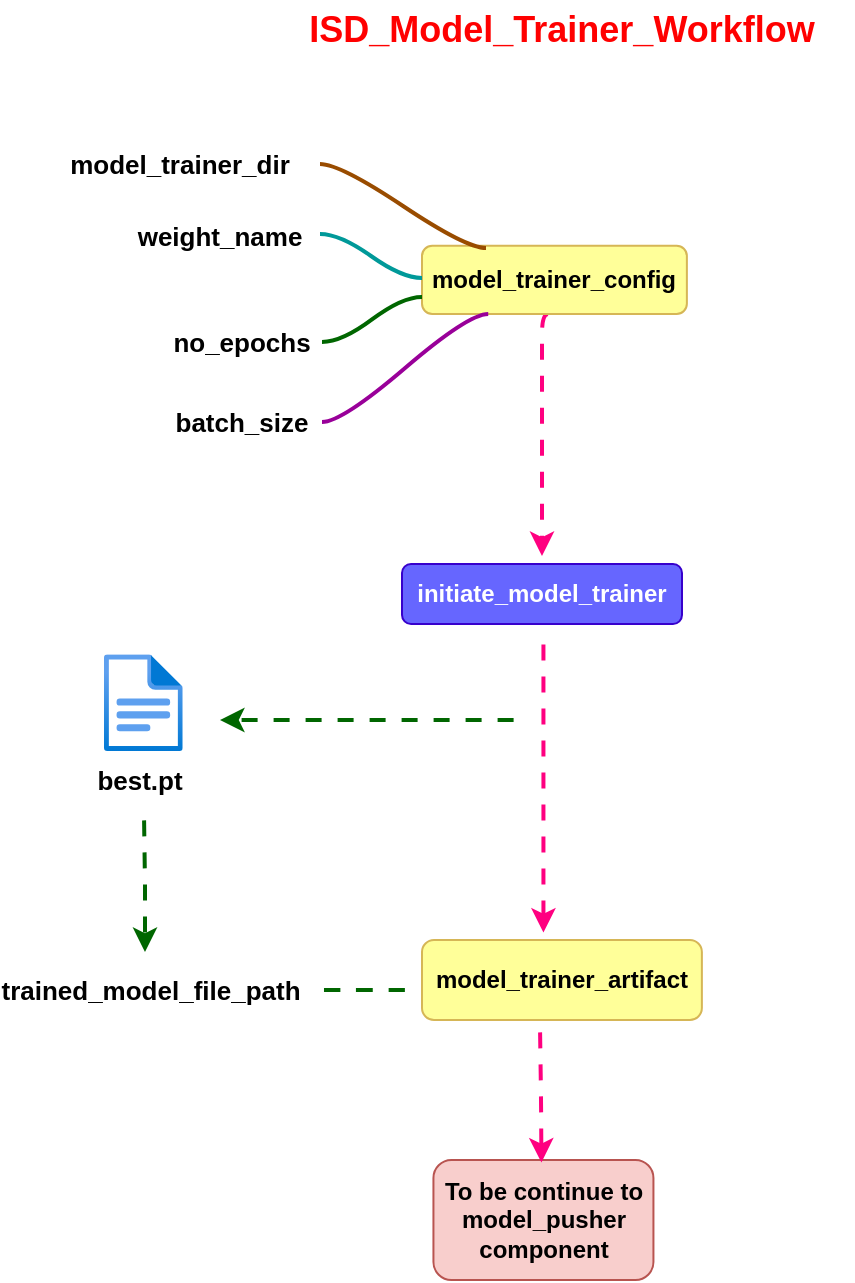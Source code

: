<mxfile version="24.2.3" type="device" pages="2">
  <diagram id="C5RBs43oDa-KdzZeNtuy" name="Page-1">
    <mxGraphModel dx="1434" dy="738" grid="1" gridSize="10" guides="1" tooltips="1" connect="1" arrows="1" fold="1" page="1" pageScale="1" pageWidth="827" pageHeight="1169" math="0" shadow="0">
      <root>
        <mxCell id="WIyWlLk6GJQsqaUBKTNV-0" />
        <mxCell id="WIyWlLk6GJQsqaUBKTNV-1" parent="WIyWlLk6GJQsqaUBKTNV-0" />
        <mxCell id="qVBupRVu0tQ40ZCtyZJ1-0" value="&lt;span style=&quot;font-size: 13px;&quot;&gt;&lt;b&gt;model_trainer_dir&lt;/b&gt;&lt;/span&gt;" style="rounded=1;whiteSpace=wrap;html=1;strokeColor=none;" vertex="1" parent="WIyWlLk6GJQsqaUBKTNV-1">
          <mxGeometry x="499" y="337" width="120" height="30" as="geometry" />
        </mxCell>
        <mxCell id="qVBupRVu0tQ40ZCtyZJ1-1" value="" style="edgeStyle=orthogonalEdgeStyle;rounded=1;orthogonalLoop=1;jettySize=auto;html=1;flowAnimation=1;strokeColor=#FF0080;strokeWidth=2;exitX=0.5;exitY=1;exitDx=0;exitDy=0;" edge="1" parent="WIyWlLk6GJQsqaUBKTNV-1" source="qVBupRVu0tQ40ZCtyZJ1-19">
          <mxGeometry relative="1" as="geometry">
            <mxPoint x="740" y="548" as="targetPoint" />
            <Array as="points">
              <mxPoint x="740" y="427" />
            </Array>
            <mxPoint x="740.4" y="493" as="sourcePoint" />
          </mxGeometry>
        </mxCell>
        <mxCell id="qVBupRVu0tQ40ZCtyZJ1-2" value="&lt;font style=&quot;font-size: 13px;&quot;&gt;&lt;b&gt;weight_name&lt;/b&gt;&lt;/font&gt;" style="rounded=1;whiteSpace=wrap;html=1;strokeColor=none;" vertex="1" parent="WIyWlLk6GJQsqaUBKTNV-1">
          <mxGeometry x="540" y="373" width="78" height="30" as="geometry" />
        </mxCell>
        <mxCell id="qVBupRVu0tQ40ZCtyZJ1-3" value="&lt;div style=&quot;text-align: right;&quot;&gt;&lt;span style=&quot;background-color: initial; font-size: 13px;&quot;&gt;&lt;b&gt;no_epochs&lt;/b&gt;&lt;/span&gt;&lt;/div&gt;" style="rounded=1;whiteSpace=wrap;html=1;strokeColor=none;" vertex="1" parent="WIyWlLk6GJQsqaUBKTNV-1">
          <mxGeometry x="550" y="426" width="80" height="30" as="geometry" />
        </mxCell>
        <mxCell id="qVBupRVu0tQ40ZCtyZJ1-4" value="&lt;font style=&quot;font-size: 13px;&quot;&gt;&lt;b&gt;batch_size&lt;/b&gt;&lt;/font&gt;" style="rounded=1;whiteSpace=wrap;html=1;strokeColor=none;" vertex="1" parent="WIyWlLk6GJQsqaUBKTNV-1">
          <mxGeometry x="550" y="466" width="80" height="30" as="geometry" />
        </mxCell>
        <mxCell id="qVBupRVu0tQ40ZCtyZJ1-7" value="&lt;b&gt;initiate_model_trainer&lt;/b&gt;" style="whiteSpace=wrap;html=1;fillColor=#6666FF;strokeColor=#3700CC;fontColor=#ffffff;rounded=1;" vertex="1" parent="WIyWlLk6GJQsqaUBKTNV-1">
          <mxGeometry x="670" y="552" width="140" height="30" as="geometry" />
        </mxCell>
        <mxCell id="qVBupRVu0tQ40ZCtyZJ1-12" value="" style="edgeStyle=orthogonalEdgeStyle;rounded=0;orthogonalLoop=1;jettySize=auto;html=1;flowAnimation=1;strokeColor=#006600;strokeWidth=2;" edge="1" parent="WIyWlLk6GJQsqaUBKTNV-1">
          <mxGeometry relative="1" as="geometry">
            <mxPoint x="541" y="677" as="sourcePoint" />
            <mxPoint x="541.499" y="746.0" as="targetPoint" />
          </mxGeometry>
        </mxCell>
        <mxCell id="qVBupRVu0tQ40ZCtyZJ1-13" value="&lt;span style=&quot;font-size: 13px;&quot;&gt;&lt;b&gt;best.pt&lt;/b&gt;&lt;/span&gt;" style="rounded=1;whiteSpace=wrap;html=1;strokeColor=none;" vertex="1" parent="WIyWlLk6GJQsqaUBKTNV-1">
          <mxGeometry x="509" y="645" width="60" height="30" as="geometry" />
        </mxCell>
        <mxCell id="qVBupRVu0tQ40ZCtyZJ1-14" value="&lt;b&gt;model_trainer_artifact&lt;/b&gt;" style="whiteSpace=wrap;html=1;fillColor=#FFFF99;strokeColor=#d6b656;rounded=1;" vertex="1" parent="WIyWlLk6GJQsqaUBKTNV-1">
          <mxGeometry x="680" y="740" width="139.94" height="40" as="geometry" />
        </mxCell>
        <mxCell id="qVBupRVu0tQ40ZCtyZJ1-15" value="&lt;span style=&quot;font-size: 13px;&quot;&gt;&lt;b&gt;trained_model_file_path&lt;/b&gt;&lt;/span&gt;" style="rounded=1;whiteSpace=wrap;html=1;strokeColor=none;" vertex="1" parent="WIyWlLk6GJQsqaUBKTNV-1">
          <mxGeometry x="490" y="750" width="108.75" height="30" as="geometry" />
        </mxCell>
        <mxCell id="qVBupRVu0tQ40ZCtyZJ1-18" value="&lt;font size=&quot;1&quot; color=&quot;#ff0000&quot; style=&quot;&quot;&gt;&lt;b style=&quot;font-size: 18px;&quot;&gt;ISD_Model_Trainer_Workflow&lt;/b&gt;&lt;/font&gt;" style="rounded=1;whiteSpace=wrap;html=1;strokeColor=none;" vertex="1" parent="WIyWlLk6GJQsqaUBKTNV-1">
          <mxGeometry x="604.97" y="270" width="290" height="30" as="geometry" />
        </mxCell>
        <mxCell id="qVBupRVu0tQ40ZCtyZJ1-19" value="&lt;b&gt;model_trainer_config&lt;/b&gt;" style="rounded=1;whiteSpace=wrap;html=1;strokeWidth=1;fillColor=#FFFF99;strokeColor=#d6b656;shadow=0;glass=0;flipV=1;" vertex="1" parent="WIyWlLk6GJQsqaUBKTNV-1">
          <mxGeometry x="680" y="392.9" width="132.44" height="34.1" as="geometry" />
        </mxCell>
        <mxCell id="qVBupRVu0tQ40ZCtyZJ1-20" value="" style="endArrow=classic;html=1;rounded=0;flowAnimation=1;strokeColor=#006600;strokeWidth=2;" edge="1" parent="WIyWlLk6GJQsqaUBKTNV-1">
          <mxGeometry width="50" height="50" relative="1" as="geometry">
            <mxPoint x="729" y="630" as="sourcePoint" />
            <mxPoint x="579" y="630" as="targetPoint" />
          </mxGeometry>
        </mxCell>
        <mxCell id="qVBupRVu0tQ40ZCtyZJ1-22" value="&lt;b&gt;To be continue to model_pusher component&lt;/b&gt;" style="whiteSpace=wrap;html=1;fillColor=#f8cecc;strokeColor=#b85450;rounded=1;" vertex="1" parent="WIyWlLk6GJQsqaUBKTNV-1">
          <mxGeometry x="685.72" y="850" width="110" height="60" as="geometry" />
        </mxCell>
        <mxCell id="qVBupRVu0tQ40ZCtyZJ1-23" value="" style="edgeStyle=entityRelationEdgeStyle;startArrow=none;endArrow=none;segment=10;curved=1;sourcePerimeterSpacing=0;targetPerimeterSpacing=0;rounded=0;strokeColor=#994C00;strokeWidth=2;" edge="1" parent="WIyWlLk6GJQsqaUBKTNV-1">
          <mxGeometry relative="1" as="geometry">
            <mxPoint x="629" y="352" as="sourcePoint" />
            <mxPoint x="712" y="394" as="targetPoint" />
            <Array as="points">
              <mxPoint x="792" y="494" />
              <mxPoint x="662" y="349" />
              <mxPoint x="802" y="494" />
              <mxPoint x="802" y="484" />
            </Array>
          </mxGeometry>
        </mxCell>
        <mxCell id="qVBupRVu0tQ40ZCtyZJ1-24" value="" style="edgeStyle=entityRelationEdgeStyle;startArrow=none;endArrow=none;segment=10;curved=1;sourcePerimeterSpacing=0;targetPerimeterSpacing=0;rounded=0;exitX=0.25;exitY=1;exitDx=0;exitDy=0;strokeColor=#990099;strokeWidth=2;" edge="1" parent="WIyWlLk6GJQsqaUBKTNV-1" source="qVBupRVu0tQ40ZCtyZJ1-19" target="qVBupRVu0tQ40ZCtyZJ1-4">
          <mxGeometry relative="1" as="geometry">
            <mxPoint x="701" y="459" as="sourcePoint" />
            <mxPoint x="659" y="478" as="targetPoint" />
            <Array as="points">
              <mxPoint x="850" y="724" />
            </Array>
          </mxGeometry>
        </mxCell>
        <mxCell id="qVBupRVu0tQ40ZCtyZJ1-25" value="" style="edgeStyle=entityRelationEdgeStyle;startArrow=none;endArrow=none;segment=10;curved=1;sourcePerimeterSpacing=0;targetPerimeterSpacing=0;rounded=0;strokeColor=#009999;strokeWidth=2;" edge="1" parent="WIyWlLk6GJQsqaUBKTNV-1">
          <mxGeometry relative="1" as="geometry">
            <mxPoint x="629" y="387" as="sourcePoint" />
            <mxPoint x="680" y="409" as="targetPoint" />
            <Array as="points">
              <mxPoint x="760" y="509" />
              <mxPoint x="630" y="364" />
              <mxPoint x="770" y="509" />
              <mxPoint x="770" y="499" />
            </Array>
          </mxGeometry>
        </mxCell>
        <mxCell id="qVBupRVu0tQ40ZCtyZJ1-26" value="" style="edgeStyle=entityRelationEdgeStyle;startArrow=none;endArrow=none;segment=10;curved=1;sourcePerimeterSpacing=0;targetPerimeterSpacing=0;rounded=0;strokeColor=#006600;strokeWidth=2;exitX=1;exitY=0.5;exitDx=0;exitDy=0;entryX=0;entryY=0.75;entryDx=0;entryDy=0;" edge="1" parent="WIyWlLk6GJQsqaUBKTNV-1" source="qVBupRVu0tQ40ZCtyZJ1-3" target="qVBupRVu0tQ40ZCtyZJ1-19">
          <mxGeometry relative="1" as="geometry">
            <mxPoint x="639" y="397" as="sourcePoint" />
            <mxPoint x="690" y="419" as="targetPoint" />
            <Array as="points">
              <mxPoint x="770" y="519" />
              <mxPoint x="640" y="374" />
              <mxPoint x="780" y="519" />
              <mxPoint x="780" y="509" />
            </Array>
          </mxGeometry>
        </mxCell>
        <mxCell id="qVBupRVu0tQ40ZCtyZJ1-31" value="" style="edgeStyle=orthogonalEdgeStyle;rounded=1;orthogonalLoop=1;jettySize=auto;html=1;flowAnimation=1;strokeColor=#FF0080;strokeWidth=2;exitX=0.5;exitY=1;exitDx=0;exitDy=0;" edge="1" parent="WIyWlLk6GJQsqaUBKTNV-1">
          <mxGeometry relative="1" as="geometry">
            <mxPoint x="740.72" y="589" as="sourcePoint" />
            <mxPoint x="740.72" y="736.31" as="targetPoint" />
          </mxGeometry>
        </mxCell>
        <mxCell id="qVBupRVu0tQ40ZCtyZJ1-45" value="" style="image;aspect=fixed;html=1;points=[];align=center;fontSize=12;image=img/lib/azure2/general/File.svg;" vertex="1" parent="WIyWlLk6GJQsqaUBKTNV-1">
          <mxGeometry x="521" y="597.12" width="39.36" height="48.5" as="geometry" />
        </mxCell>
        <mxCell id="qVBupRVu0tQ40ZCtyZJ1-52" value="" style="edgeStyle=entityRelationEdgeStyle;startArrow=none;endArrow=none;segment=10;curved=1;sourcePerimeterSpacing=0;targetPerimeterSpacing=0;rounded=0;strokeColor=#006600;strokeWidth=2;entryX=0;entryY=0.75;entryDx=0;entryDy=0;flowAnimation=1;" edge="1" parent="WIyWlLk6GJQsqaUBKTNV-1">
          <mxGeometry relative="1" as="geometry">
            <mxPoint x="628" y="765" as="sourcePoint" />
            <mxPoint x="676" y="765" as="targetPoint" />
            <Array as="points">
              <mxPoint x="636" y="765" />
              <mxPoint x="776" y="888" />
              <mxPoint x="646" y="743" />
              <mxPoint x="786" y="888" />
              <mxPoint x="786" y="878" />
            </Array>
          </mxGeometry>
        </mxCell>
        <mxCell id="qVBupRVu0tQ40ZCtyZJ1-53" value="" style="edgeStyle=orthogonalEdgeStyle;rounded=1;orthogonalLoop=1;jettySize=auto;html=1;flowAnimation=1;strokeColor=#FF0080;strokeWidth=2;" edge="1" parent="WIyWlLk6GJQsqaUBKTNV-1">
          <mxGeometry relative="1" as="geometry">
            <mxPoint x="739" y="783" as="sourcePoint" />
            <mxPoint x="739.72" y="851.31" as="targetPoint" />
          </mxGeometry>
        </mxCell>
      </root>
    </mxGraphModel>
  </diagram>
  <diagram name="Page-2" id="bf5nBjF9KYC4StDarAz9">
    <mxGraphModel dx="2534" dy="738" grid="1" gridSize="10" guides="1" tooltips="1" connect="1" arrows="1" fold="1" page="1" pageScale="1" pageWidth="1100" pageHeight="850" math="0" shadow="0">
      <root>
        <mxCell id="0" />
        <mxCell id="1" parent="0" />
        <mxCell id="nSRVxIwpDMMca3vvs-4J-1" value="" style="edgeStyle=orthogonalEdgeStyle;rounded=1;orthogonalLoop=1;jettySize=auto;html=1;flowAnimation=1;strokeColor=#FF0080;strokeWidth=2;" edge="1" parent="1" source="nSRVxIwpDMMca3vvs-4J-6">
          <mxGeometry relative="1" as="geometry">
            <mxPoint x="357.56" y="565" as="targetPoint" />
            <Array as="points">
              <mxPoint x="358" y="540" />
              <mxPoint x="358" y="540" />
            </Array>
          </mxGeometry>
        </mxCell>
        <mxCell id="nSRVxIwpDMMca3vvs-4J-2" value="&lt;b&gt;splitting_data&lt;/b&gt;" style="rounded=1;whiteSpace=wrap;html=1;fillColor=#6666FF;fontColor=#ffffff;strokeColor=#3700CC;flipH=1;container=1;" vertex="1" parent="1">
          <mxGeometry x="297.56" y="569" width="132.44" height="31" as="geometry" />
        </mxCell>
        <mxCell id="nSRVxIwpDMMca3vvs-4J-3" value="&lt;b&gt;df_train&lt;/b&gt;" style="whiteSpace=wrap;html=1;fillColor=#6666FF;strokeColor=#3700CC;fontColor=#ffffff;rounded=1;flipH=1;" vertex="1" parent="1">
          <mxGeometry x="220" y="670" width="120" height="30" as="geometry" />
        </mxCell>
        <mxCell id="nSRVxIwpDMMca3vvs-4J-4" value="&lt;b&gt;prepare data transformatoin artifacts&lt;/b&gt;" style="whiteSpace=wrap;html=1;fillColor=#6666FF;strokeColor=#3700CC;fontColor=#ffffff;rounded=1;" vertex="1" parent="1">
          <mxGeometry x="249" y="816" width="220" height="35" as="geometry" />
        </mxCell>
        <mxCell id="nSRVxIwpDMMca3vvs-4J-5" value="&lt;font size=&quot;1&quot; color=&quot;#ff0000&quot; style=&quot;&quot;&gt;&lt;b style=&quot;font-size: 18px;&quot;&gt;NER_Data_Transformation_Workflow&lt;/b&gt;&lt;/font&gt;" style="rounded=1;whiteSpace=wrap;html=1;strokeColor=none;" vertex="1" parent="1">
          <mxGeometry x="240" y="280" width="290" height="30" as="geometry" />
        </mxCell>
        <mxCell id="nSRVxIwpDMMca3vvs-4J-6" value="&lt;b&gt;data_transformation_config&lt;/b&gt;" style="rounded=1;whiteSpace=wrap;html=1;strokeWidth=1;fillColor=#FFFF99;strokeColor=#d6b656;shadow=0;glass=0;flipV=1;" vertex="1" parent="1">
          <mxGeometry x="284.81" y="475.9" width="172.44" height="34.1" as="geometry" />
        </mxCell>
        <mxCell id="nSRVxIwpDMMca3vvs-4J-7" value="" style="edgeStyle=orthogonalEdgeStyle;rounded=1;orthogonalLoop=1;jettySize=auto;html=1;flowAnimation=0;strokeColor=#CC0066;strokeWidth=2;" edge="1" parent="1" source="nSRVxIwpDMMca3vvs-4J-37" target="nSRVxIwpDMMca3vvs-4J-8">
          <mxGeometry relative="1" as="geometry">
            <mxPoint x="361" y="922" as="sourcePoint" />
            <Array as="points">
              <mxPoint x="361" y="982" />
              <mxPoint x="361" y="982" />
            </Array>
          </mxGeometry>
        </mxCell>
        <mxCell id="nSRVxIwpDMMca3vvs-4J-8" value="&lt;b&gt;To be continue to model_training component&lt;/b&gt;" style="whiteSpace=wrap;html=1;fillColor=#f8cecc;strokeColor=#b85450;rounded=1;" vertex="1" parent="1">
          <mxGeometry x="280" y="1012" width="150" height="60" as="geometry" />
        </mxCell>
        <mxCell id="nSRVxIwpDMMca3vvs-4J-9" value="" style="edgeStyle=segmentEdgeStyle;endArrow=classic;html=1;curved=0;rounded=1;endSize=8;startSize=8;flowAnimation=1;strokeWidth=2;strokeColor=#CC0066;" edge="1" parent="1">
          <mxGeometry width="50" height="50" relative="1" as="geometry">
            <mxPoint x="621" y="416" as="sourcePoint" />
            <mxPoint x="461" y="496" as="targetPoint" />
            <Array as="points">
              <mxPoint x="621" y="496" />
              <mxPoint x="461" y="496" />
            </Array>
          </mxGeometry>
        </mxCell>
        <mxCell id="nSRVxIwpDMMca3vvs-4J-10" value="&lt;b&gt;Data Transformation Config&lt;/b&gt;" style="rounded=1;whiteSpace=wrap;html=1;strokeWidth=4;fillColor=#FFFFFF;strokeColor=#d6b656;shadow=0;glass=0;flipV=1;" vertex="1" parent="1">
          <mxGeometry x="538" y="377.9" width="172.44" height="34.1" as="geometry" />
        </mxCell>
        <mxCell id="nSRVxIwpDMMca3vvs-4J-11" value="data_transformation_dir" style="whiteSpace=wrap;html=1;rounded=1;arcSize=50;align=center;verticalAlign=middle;strokeWidth=1;autosize=1;spacing=4;treeFolding=1;treeMoving=1;newEdgeStyle={&quot;edgeStyle&quot;:&quot;entityRelationEdgeStyle&quot;,&quot;startArrow&quot;:&quot;none&quot;,&quot;endArrow&quot;:&quot;none&quot;,&quot;segment&quot;:10,&quot;curved&quot;:1,&quot;sourcePerimeterSpacing&quot;:0,&quot;targetPerimeterSpacing&quot;:0};strokeColor=none;" vertex="1" parent="1">
          <mxGeometry x="757" y="250" width="135" height="30" as="geometry" />
        </mxCell>
        <mxCell id="nSRVxIwpDMMca3vvs-4J-12" value="" style="edgeStyle=entityRelationEdgeStyle;startArrow=none;endArrow=none;segment=10;curved=1;sourcePerimeterSpacing=0;targetPerimeterSpacing=0;rounded=0;strokeWidth=2;strokeColor=#9933FF;exitX=0.711;exitY=1.079;exitDx=0;exitDy=0;exitPerimeter=0;" edge="1" parent="1" target="nSRVxIwpDMMca3vvs-4J-11">
          <mxGeometry relative="1" as="geometry">
            <mxPoint x="662.605" y="375.206" as="sourcePoint" />
            <Array as="points">
              <mxPoint x="651" y="366" />
              <mxPoint x="723" y="346" />
            </Array>
          </mxGeometry>
        </mxCell>
        <mxCell id="nSRVxIwpDMMca3vvs-4J-13" value="unique_labels_path" style="whiteSpace=wrap;html=1;rounded=1;arcSize=50;align=center;verticalAlign=middle;strokeWidth=1;autosize=1;spacing=4;treeFolding=1;treeMoving=1;newEdgeStyle={&quot;edgeStyle&quot;:&quot;entityRelationEdgeStyle&quot;,&quot;startArrow&quot;:&quot;none&quot;,&quot;endArrow&quot;:&quot;none&quot;,&quot;segment&quot;:10,&quot;curved&quot;:1,&quot;sourcePerimeterSpacing&quot;:0,&quot;targetPerimeterSpacing&quot;:0};strokeColor=none;" vertex="1" parent="1">
          <mxGeometry x="757" y="509" width="150" height="30" as="geometry" />
        </mxCell>
        <mxCell id="nSRVxIwpDMMca3vvs-4J-14" value="" style="edgeStyle=entityRelationEdgeStyle;startArrow=none;endArrow=none;segment=10;curved=1;sourcePerimeterSpacing=0;targetPerimeterSpacing=0;rounded=0;exitX=0.692;exitY=0.023;exitDx=0;exitDy=0;strokeWidth=2;strokeColor=#FF3333;exitPerimeter=0;" edge="1" parent="1" target="nSRVxIwpDMMca3vvs-4J-13">
          <mxGeometry relative="1" as="geometry">
            <mxPoint x="659.328" y="411.216" as="sourcePoint" />
            <Array as="points">
              <mxPoint x="661" y="410" />
              <mxPoint x="690" y="487.81" />
              <mxPoint x="680" y="487.81" />
              <mxPoint x="742" y="467.81" />
            </Array>
          </mxGeometry>
        </mxCell>
        <mxCell id="nSRVxIwpDMMca3vvs-4J-15" value="df_test_path" style="whiteSpace=wrap;html=1;rounded=1;arcSize=50;align=center;verticalAlign=middle;strokeWidth=1;autosize=1;spacing=4;treeFolding=1;treeMoving=1;newEdgeStyle={&quot;edgeStyle&quot;:&quot;entityRelationEdgeStyle&quot;,&quot;startArrow&quot;:&quot;none&quot;,&quot;endArrow&quot;:&quot;none&quot;,&quot;segment&quot;:10,&quot;curved&quot;:1,&quot;sourcePerimeterSpacing&quot;:0,&quot;targetPerimeterSpacing&quot;:0};strokeColor=none;" vertex="1" parent="1">
          <mxGeometry x="757" y="470.95" width="110" height="30" as="geometry" />
        </mxCell>
        <mxCell id="nSRVxIwpDMMca3vvs-4J-16" value="" style="edgeStyle=entityRelationEdgeStyle;startArrow=none;endArrow=none;segment=10;curved=1;sourcePerimeterSpacing=0;targetPerimeterSpacing=0;rounded=0;exitX=0.846;exitY=-0.023;exitDx=0;exitDy=0;exitPerimeter=0;strokeWidth=2;strokeColor=#004C99;" edge="1" parent="1" target="nSRVxIwpDMMca3vvs-4J-15">
          <mxGeometry relative="1" as="geometry">
            <mxPoint x="685.884" y="412.784" as="sourcePoint" />
            <Array as="points">
              <mxPoint x="700" y="442.81" />
              <mxPoint x="690" y="452.63" />
              <mxPoint x="680" y="452.63" />
              <mxPoint x="742" y="432.63" />
            </Array>
          </mxGeometry>
        </mxCell>
        <mxCell id="nSRVxIwpDMMca3vvs-4J-17" value="df_val_path" style="whiteSpace=wrap;html=1;rounded=1;arcSize=50;align=center;verticalAlign=middle;strokeWidth=1;autosize=1;spacing=4;treeFolding=1;treeMoving=1;newEdgeStyle={&quot;edgeStyle&quot;:&quot;entityRelationEdgeStyle&quot;,&quot;startArrow&quot;:&quot;none&quot;,&quot;endArrow&quot;:&quot;none&quot;,&quot;segment&quot;:10,&quot;curved&quot;:1,&quot;sourcePerimeterSpacing&quot;:0,&quot;targetPerimeterSpacing&quot;:0};strokeColor=none;" vertex="1" parent="1">
          <mxGeometry x="758" y="432.81" width="106" height="30" as="geometry" />
        </mxCell>
        <mxCell id="nSRVxIwpDMMca3vvs-4J-18" value="" style="edgeStyle=entityRelationEdgeStyle;startArrow=none;endArrow=none;segment=10;curved=1;sourcePerimeterSpacing=0;targetPerimeterSpacing=0;rounded=0;exitX=0.957;exitY=0;exitDx=0;exitDy=0;exitPerimeter=0;strokeWidth=2;strokeColor=#99004D;" edge="1" parent="1" target="nSRVxIwpDMMca3vvs-4J-17">
          <mxGeometry relative="1" as="geometry">
            <mxPoint x="701.025" y="412.0" as="sourcePoint" />
            <Array as="points">
              <mxPoint x="696" y="409.71" />
              <mxPoint x="686" y="419.53" />
              <mxPoint x="676" y="419.53" />
              <mxPoint x="738" y="399.53" />
            </Array>
          </mxGeometry>
        </mxCell>
        <mxCell id="nSRVxIwpDMMca3vvs-4J-19" value="df_train_path" style="whiteSpace=wrap;html=1;rounded=1;arcSize=50;align=center;verticalAlign=middle;strokeWidth=1;autosize=1;spacing=4;treeFolding=1;treeMoving=1;newEdgeStyle={&quot;edgeStyle&quot;:&quot;entityRelationEdgeStyle&quot;,&quot;startArrow&quot;:&quot;none&quot;,&quot;endArrow&quot;:&quot;none&quot;,&quot;segment&quot;:10,&quot;curved&quot;:1,&quot;sourcePerimeterSpacing&quot;:0,&quot;targetPerimeterSpacing&quot;:0};strokeColor=none;" vertex="1" parent="1">
          <mxGeometry x="758" y="399" width="110" height="30" as="geometry" />
        </mxCell>
        <mxCell id="nSRVxIwpDMMca3vvs-4J-20" value="" style="edgeStyle=entityRelationEdgeStyle;startArrow=none;endArrow=none;segment=10;curved=1;sourcePerimeterSpacing=0;targetPerimeterSpacing=0;rounded=0;exitX=1;exitY=0.75;exitDx=0;exitDy=0;strokeWidth=2;strokeColor=#660000;" edge="1" parent="1" target="nSRVxIwpDMMca3vvs-4J-19">
          <mxGeometry relative="1" as="geometry">
            <mxPoint x="713.44" y="398.475" as="sourcePoint" />
            <Array as="points">
              <mxPoint x="701" y="365.09" />
              <mxPoint x="722" y="405" />
              <mxPoint x="691" y="374.91" />
              <mxPoint x="681" y="374.91" />
              <mxPoint x="743" y="354.91" />
            </Array>
          </mxGeometry>
        </mxCell>
        <mxCell id="nSRVxIwpDMMca3vvs-4J-21" value="labels_to_ids_path" style="whiteSpace=wrap;html=1;rounded=1;arcSize=50;align=center;verticalAlign=middle;strokeWidth=1;autosize=1;spacing=4;treeFolding=1;treeMoving=1;newEdgeStyle={&quot;edgeStyle&quot;:&quot;entityRelationEdgeStyle&quot;,&quot;startArrow&quot;:&quot;none&quot;,&quot;endArrow&quot;:&quot;none&quot;,&quot;segment&quot;:10,&quot;curved&quot;:1,&quot;sourcePerimeterSpacing&quot;:0,&quot;targetPerimeterSpacing&quot;:0};strokeColor=none;" vertex="1" parent="1">
          <mxGeometry x="757" y="288" width="140" height="30" as="geometry" />
        </mxCell>
        <mxCell id="nSRVxIwpDMMca3vvs-4J-22" value="" style="edgeStyle=entityRelationEdgeStyle;startArrow=none;endArrow=none;segment=10;curved=1;sourcePerimeterSpacing=0;targetPerimeterSpacing=0;rounded=0;strokeWidth=2;strokeColor=#994C00;exitX=0.813;exitY=1.103;exitDx=0;exitDy=0;exitPerimeter=0;" edge="1" parent="1" target="nSRVxIwpDMMca3vvs-4J-21">
          <mxGeometry relative="1" as="geometry">
            <mxPoint x="680.194" y="374.388" as="sourcePoint" />
            <Array as="points">
              <mxPoint x="661" y="403" />
              <mxPoint x="733" y="383" />
            </Array>
          </mxGeometry>
        </mxCell>
        <mxCell id="nSRVxIwpDMMca3vvs-4J-23" value="ids_to_labels_path" style="whiteSpace=wrap;html=1;rounded=1;arcSize=50;align=center;verticalAlign=middle;strokeWidth=1;autosize=1;spacing=4;treeFolding=1;treeMoving=1;newEdgeStyle={&quot;edgeStyle&quot;:&quot;entityRelationEdgeStyle&quot;,&quot;startArrow&quot;:&quot;none&quot;,&quot;endArrow&quot;:&quot;none&quot;,&quot;segment&quot;:10,&quot;curved&quot;:1,&quot;sourcePerimeterSpacing&quot;:0,&quot;targetPerimeterSpacing&quot;:0};strokeColor=none;" vertex="1" parent="1">
          <mxGeometry x="754.5" y="329" width="140" height="30" as="geometry" />
        </mxCell>
        <mxCell id="nSRVxIwpDMMca3vvs-4J-24" value="" style="edgeStyle=entityRelationEdgeStyle;startArrow=none;endArrow=none;segment=10;curved=1;sourcePerimeterSpacing=0;targetPerimeterSpacing=0;rounded=0;strokeWidth=2;strokeColor=#006600;exitX=0.948;exitY=1.009;exitDx=0;exitDy=0;exitPerimeter=0;" edge="1" parent="1" target="nSRVxIwpDMMca3vvs-4J-23">
          <mxGeometry relative="1" as="geometry">
            <mxPoint x="703.473" y="377.593" as="sourcePoint" />
            <Array as="points">
              <mxPoint x="711" y="370" />
              <mxPoint x="671" y="433" />
              <mxPoint x="743" y="413" />
            </Array>
          </mxGeometry>
        </mxCell>
        <mxCell id="nSRVxIwpDMMca3vvs-4J-25" value="ids_to_labels_gcp_path" style="whiteSpace=wrap;html=1;rounded=1;arcSize=50;align=center;verticalAlign=middle;strokeWidth=1;autosize=1;spacing=4;treeFolding=1;treeMoving=1;newEdgeStyle={&quot;edgeStyle&quot;:&quot;entityRelationEdgeStyle&quot;,&quot;startArrow&quot;:&quot;none&quot;,&quot;endArrow&quot;:&quot;none&quot;,&quot;segment&quot;:10,&quot;curved&quot;:1,&quot;sourcePerimeterSpacing&quot;:0,&quot;targetPerimeterSpacing&quot;:0};strokeColor=none;" vertex="1" parent="1">
          <mxGeometry x="758" y="360" width="170" height="30" as="geometry" />
        </mxCell>
        <mxCell id="nSRVxIwpDMMca3vvs-4J-26" value="" style="edgeStyle=entityRelationEdgeStyle;startArrow=none;endArrow=none;segment=10;curved=1;sourcePerimeterSpacing=0;targetPerimeterSpacing=0;rounded=0;strokeWidth=2;strokeColor=#666600;exitX=0.948;exitY=1.009;exitDx=0;exitDy=0;exitPerimeter=0;" edge="1" parent="1" target="nSRVxIwpDMMca3vvs-4J-25">
          <mxGeometry relative="1" as="geometry">
            <mxPoint x="712.5" y="395" as="sourcePoint" />
            <Array as="points">
              <mxPoint x="720.5" y="387" />
              <mxPoint x="680.5" y="450" />
              <mxPoint x="752.5" y="430" />
            </Array>
          </mxGeometry>
        </mxCell>
        <mxCell id="nSRVxIwpDMMca3vvs-4J-27" value="&lt;b&gt;Data Ingestion Artifacts&lt;/b&gt;" style="rounded=1;whiteSpace=wrap;html=1;strokeWidth=4;fillColor=#FFFFFF;strokeColor=#d6b656;shadow=0;glass=0;flipV=1;" vertex="1" parent="1">
          <mxGeometry x="91" y="377.9" width="172.44" height="34.1" as="geometry" />
        </mxCell>
        <mxCell id="nSRVxIwpDMMca3vvs-4J-28" value="zip_data_file_path" style="whiteSpace=wrap;html=1;rounded=1;arcSize=50;align=center;verticalAlign=middle;strokeWidth=1;autosize=1;spacing=4;treeFolding=1;treeMoving=1;newEdgeStyle={&quot;edgeStyle&quot;:&quot;entityRelationEdgeStyle&quot;,&quot;startArrow&quot;:&quot;none&quot;,&quot;endArrow&quot;:&quot;none&quot;,&quot;segment&quot;:10,&quot;curved&quot;:1,&quot;sourcePerimeterSpacing&quot;:0,&quot;targetPerimeterSpacing&quot;:0};strokeColor=none;" vertex="1" parent="1">
          <mxGeometry x="-59" y="368" width="109" height="30" as="geometry" />
        </mxCell>
        <mxCell id="nSRVxIwpDMMca3vvs-4J-29" value="" style="edgeStyle=entityRelationEdgeStyle;startArrow=none;endArrow=none;segment=10;curved=1;sourcePerimeterSpacing=0;targetPerimeterSpacing=0;rounded=0;exitX=0;exitY=0.5;exitDx=0;exitDy=0;strokeColor=#994C00;strokeWidth=2;" edge="1" parent="1" source="nSRVxIwpDMMca3vvs-4J-27" target="nSRVxIwpDMMca3vvs-4J-28">
          <mxGeometry relative="1" as="geometry">
            <mxPoint x="-9" y="500" as="sourcePoint" />
          </mxGeometry>
        </mxCell>
        <mxCell id="nSRVxIwpDMMca3vvs-4J-30" value="csv_data_file_path" style="whiteSpace=wrap;html=1;rounded=1;arcSize=50;align=center;verticalAlign=middle;strokeWidth=1;autosize=1;spacing=4;treeFolding=1;treeMoving=1;newEdgeStyle={&quot;edgeStyle&quot;:&quot;entityRelationEdgeStyle&quot;,&quot;startArrow&quot;:&quot;none&quot;,&quot;endArrow&quot;:&quot;none&quot;,&quot;segment&quot;:10,&quot;curved&quot;:1,&quot;sourcePerimeterSpacing&quot;:0,&quot;targetPerimeterSpacing&quot;:0};strokeColor=none;" vertex="1" parent="1">
          <mxGeometry x="-59" y="399" width="108" height="30" as="geometry" />
        </mxCell>
        <mxCell id="nSRVxIwpDMMca3vvs-4J-31" value="" style="edgeStyle=entityRelationEdgeStyle;startArrow=none;endArrow=none;segment=10;curved=1;sourcePerimeterSpacing=0;targetPerimeterSpacing=0;rounded=0;exitX=0;exitY=0.5;exitDx=0;exitDy=0;strokeColor=#990099;strokeWidth=2;" edge="1" parent="1" source="nSRVxIwpDMMca3vvs-4J-27" target="nSRVxIwpDMMca3vvs-4J-30">
          <mxGeometry relative="1" as="geometry">
            <mxPoint x="81" y="400" as="sourcePoint" />
          </mxGeometry>
        </mxCell>
        <mxCell id="nSRVxIwpDMMca3vvs-4J-32" value="" style="edgeStyle=segmentEdgeStyle;endArrow=classic;html=1;curved=0;rounded=0;endSize=8;startSize=8;exitX=0.5;exitY=1;exitDx=0;exitDy=0;strokeWidth=2;strokeColor=#CC0066;flowAnimation=1;" edge="1" parent="1">
          <mxGeometry width="50" height="50" relative="1" as="geometry">
            <mxPoint x="190.22" y="414.0" as="sourcePoint" />
            <mxPoint x="284" y="491" as="targetPoint" />
            <Array as="points">
              <mxPoint x="190" y="490" />
            </Array>
          </mxGeometry>
        </mxCell>
        <mxCell id="nSRVxIwpDMMca3vvs-4J-33" value="" style="edgeStyle=segmentEdgeStyle;endArrow=classic;html=1;curved=0;rounded=0;endSize=8;startSize=8;exitX=0.437;exitY=-0.012;exitDx=0;exitDy=0;exitPerimeter=0;strokeColor=#CC0066;strokeWidth=2;flowAnimation=1;" edge="1" parent="1">
          <mxGeometry width="50" height="50" relative="1" as="geometry">
            <mxPoint x="175.356" y="411.999" as="sourcePoint" />
            <mxPoint x="49" y="489.59" as="targetPoint" />
            <Array as="points">
              <mxPoint x="175" y="490" />
            </Array>
          </mxGeometry>
        </mxCell>
        <mxCell id="nSRVxIwpDMMca3vvs-4J-34" value="" style="shape=image;html=1;verticalAlign=top;verticalLabelPosition=bottom;labelBackgroundColor=#ffffff;imageAspect=0;aspect=fixed;image=https://cdn3.iconfinder.com/data/icons/document-icons-2/30/647702-excel-128.png;rounded=1;" vertex="1" parent="1">
          <mxGeometry x="4" y="470" width="40" height="40" as="geometry" />
        </mxCell>
        <mxCell id="nSRVxIwpDMMca3vvs-4J-35" value="&lt;font style=&quot;font-size: 13px;&quot;&gt;&lt;b&gt;ner.csv&lt;/b&gt;&lt;/font&gt;" style="rounded=1;whiteSpace=wrap;html=1;strokeColor=none;" vertex="1" parent="1">
          <mxGeometry x="14" y="514" width="30" height="15" as="geometry" />
        </mxCell>
        <mxCell id="nSRVxIwpDMMca3vvs-4J-36" value="" style="edgeStyle=segmentEdgeStyle;endArrow=classic;html=1;curved=0;rounded=0;endSize=8;startSize=8;entryX=0;entryY=0.5;entryDx=0;entryDy=0;strokeWidth=2;flowAnimation=1;" edge="1" parent="1" target="nSRVxIwpDMMca3vvs-4J-2">
          <mxGeometry width="50" height="50" relative="1" as="geometry">
            <mxPoint x="20" y="540" as="sourcePoint" />
            <mxPoint x="113.8" y="586" as="targetPoint" />
            <Array as="points">
              <mxPoint x="20" y="585" />
            </Array>
          </mxGeometry>
        </mxCell>
        <mxCell id="nSRVxIwpDMMca3vvs-4J-37" value="&lt;b&gt;data_transformation_artifact&lt;/b&gt;" style="whiteSpace=wrap;html=1;fillColor=#FFFF99;strokeColor=#d6b656;rounded=1;" vertex="1" parent="1">
          <mxGeometry x="270" y="922" width="167.5" height="40" as="geometry" />
        </mxCell>
        <mxCell id="nSRVxIwpDMMca3vvs-4J-38" value="&lt;b&gt;df_val&lt;/b&gt;" style="whiteSpace=wrap;html=1;fillColor=#6666FF;strokeColor=#3700CC;fontColor=#ffffff;rounded=1;flipH=1;" vertex="1" parent="1">
          <mxGeometry x="370" y="670" width="120" height="30" as="geometry" />
        </mxCell>
        <mxCell id="nSRVxIwpDMMca3vvs-4J-39" value="&lt;b&gt;df_test&lt;/b&gt;" style="whiteSpace=wrap;html=1;fillColor=#6666FF;strokeColor=#3700CC;fontColor=#ffffff;rounded=1;flipH=1;" vertex="1" parent="1">
          <mxGeometry x="522" y="670" width="119.94" height="30" as="geometry" />
        </mxCell>
        <mxCell id="nSRVxIwpDMMca3vvs-4J-40" value="&lt;b&gt;unique_labels&lt;/b&gt;" style="whiteSpace=wrap;html=1;fillColor=#6666FF;strokeColor=#3700CC;fontColor=#ffffff;rounded=1;flipH=1;" vertex="1" parent="1">
          <mxGeometry x="670" y="670" width="119.94" height="30" as="geometry" />
        </mxCell>
        <mxCell id="nSRVxIwpDMMca3vvs-4J-41" value="&lt;b&gt;ids_to_labels&lt;/b&gt;" style="whiteSpace=wrap;html=1;fillColor=#6666FF;strokeColor=#3700CC;fontColor=#ffffff;rounded=1;flipH=1;" vertex="1" parent="1">
          <mxGeometry x="80" y="670" width="120" height="30" as="geometry" />
        </mxCell>
        <mxCell id="nSRVxIwpDMMca3vvs-4J-42" value="&lt;b&gt;labels_to_ids&lt;/b&gt;" style="whiteSpace=wrap;html=1;fillColor=#6666FF;strokeColor=#3700CC;fontColor=#ffffff;rounded=1;flipH=1;" vertex="1" parent="1">
          <mxGeometry x="-70" y="670" width="120" height="30" as="geometry" />
        </mxCell>
        <mxCell id="nSRVxIwpDMMca3vvs-4J-43" value="" style="shape=curlyBracket;whiteSpace=wrap;html=1;rounded=1;labelPosition=left;verticalLabelPosition=middle;align=right;verticalAlign=middle;rotation=90;strokeWidth=2;" vertex="1" parent="1">
          <mxGeometry x="325.44" y="262.19" width="63.63" height="747.5" as="geometry" />
        </mxCell>
        <mxCell id="nSRVxIwpDMMca3vvs-4J-44" value="" style="line;strokeWidth=2;direction=south;html=1;" vertex="1" parent="1">
          <mxGeometry x="135" y="637" width="9" height="33" as="geometry" />
        </mxCell>
        <mxCell id="nSRVxIwpDMMca3vvs-4J-45" value="" style="line;strokeWidth=2;direction=south;html=1;" vertex="1" parent="1">
          <mxGeometry x="280" y="636" width="9" height="33" as="geometry" />
        </mxCell>
        <mxCell id="nSRVxIwpDMMca3vvs-4J-46" value="" style="line;strokeWidth=2;direction=south;html=1;" vertex="1" parent="1">
          <mxGeometry x="428" y="636" width="9" height="33" as="geometry" />
        </mxCell>
        <mxCell id="nSRVxIwpDMMca3vvs-4J-47" value="" style="line;strokeWidth=2;direction=south;html=1;" vertex="1" parent="1">
          <mxGeometry x="584" y="637" width="9" height="33" as="geometry" />
        </mxCell>
        <mxCell id="nSRVxIwpDMMca3vvs-4J-48" value="" style="endArrow=classic;html=1;rounded=0;entryX=0.005;entryY=0.114;entryDx=0;entryDy=0;entryPerimeter=0;" edge="1" parent="1" target="nSRVxIwpDMMca3vvs-4J-4">
          <mxGeometry width="50" height="50" relative="1" as="geometry">
            <mxPoint x="-10" y="700" as="sourcePoint" />
            <mxPoint x="246.0" y="819" as="targetPoint" />
          </mxGeometry>
        </mxCell>
        <mxCell id="nSRVxIwpDMMca3vvs-4J-49" value="" style="endArrow=classic;html=1;rounded=0;entryX=1;entryY=0;entryDx=0;entryDy=0;exitX=0.5;exitY=1;exitDx=0;exitDy=0;" edge="1" parent="1" source="nSRVxIwpDMMca3vvs-4J-40" target="nSRVxIwpDMMca3vvs-4J-4">
          <mxGeometry width="50" height="50" relative="1" as="geometry">
            <mxPoint x="570" y="724" as="sourcePoint" />
            <mxPoint x="832.97" y="841" as="targetPoint" />
          </mxGeometry>
        </mxCell>
        <mxCell id="nSRVxIwpDMMca3vvs-4J-50" value="" style="endArrow=classic;html=1;rounded=0;entryX=0.005;entryY=0.114;entryDx=0;entryDy=0;exitX=0.5;exitY=1;exitDx=0;exitDy=0;entryPerimeter=0;" edge="1" parent="1" source="nSRVxIwpDMMca3vvs-4J-41">
          <mxGeometry width="50" height="50" relative="1" as="geometry">
            <mxPoint x="28.03" y="697" as="sourcePoint" />
            <mxPoint x="291" y="814" as="targetPoint" />
          </mxGeometry>
        </mxCell>
        <mxCell id="nSRVxIwpDMMca3vvs-4J-51" value="" style="endArrow=classic;html=1;rounded=0;exitX=0.5;exitY=1;exitDx=0;exitDy=0;exitPerimeter=0;" edge="1" parent="1" source="nSRVxIwpDMMca3vvs-4J-39">
          <mxGeometry width="50" height="50" relative="1" as="geometry">
            <mxPoint x="581.97" y="705" as="sourcePoint" />
            <mxPoint x="410" y="815" as="targetPoint" />
          </mxGeometry>
        </mxCell>
        <mxCell id="nSRVxIwpDMMca3vvs-4J-52" value="" style="endArrow=classic;html=1;rounded=0;entryX=0.005;entryY=0.114;entryDx=0;entryDy=0;exitX=0.5;exitY=1;exitDx=0;exitDy=0;entryPerimeter=0;" edge="1" parent="1" source="nSRVxIwpDMMca3vvs-4J-3">
          <mxGeometry width="50" height="50" relative="1" as="geometry">
            <mxPoint x="178" y="701" as="sourcePoint" />
            <mxPoint x="331" y="815" as="targetPoint" />
          </mxGeometry>
        </mxCell>
        <mxCell id="nSRVxIwpDMMca3vvs-4J-53" value="" style="endArrow=classic;html=1;rounded=0;entryX=0.005;entryY=0.114;entryDx=0;entryDy=0;exitX=0.5;exitY=1;exitDx=0;exitDy=0;entryPerimeter=0;" edge="1" parent="1" source="nSRVxIwpDMMca3vvs-4J-38">
          <mxGeometry width="50" height="50" relative="1" as="geometry">
            <mxPoint x="321" y="701" as="sourcePoint" />
            <mxPoint x="366" y="816" as="targetPoint" />
          </mxGeometry>
        </mxCell>
        <mxCell id="nSRVxIwpDMMca3vvs-4J-54" value="label_to_ids_path" style="whiteSpace=wrap;html=1;shape=partialRectangle;top=0;left=0;bottom=1;right=0;points=[[0,1],[1,1]];fillColor=none;align=center;verticalAlign=bottom;routingCenterY=0.5;snapToPoint=1;recursiveResize=0;autosize=1;treeFolding=1;treeMoving=1;newEdgeStyle={&quot;edgeStyle&quot;:&quot;entityRelationEdgeStyle&quot;,&quot;startArrow&quot;:&quot;none&quot;,&quot;endArrow&quot;:&quot;none&quot;,&quot;segment&quot;:10,&quot;curved&quot;:1,&quot;sourcePerimeterSpacing&quot;:0,&quot;targetPerimeterSpacing&quot;:0};strokeColor=none;" vertex="1" parent="1">
          <mxGeometry x="516.97" y="827" width="113.03" height="30" as="geometry" />
        </mxCell>
        <mxCell id="nSRVxIwpDMMca3vvs-4J-55" value="" style="edgeStyle=entityRelationEdgeStyle;startArrow=none;endArrow=none;segment=10;curved=1;sourcePerimeterSpacing=0;targetPerimeterSpacing=0;rounded=0;strokeWidth=2;strokeColor=#663300;" edge="1" parent="1" target="nSRVxIwpDMMca3vvs-4J-54">
          <mxGeometry relative="1" as="geometry">
            <mxPoint x="414" y="916" as="sourcePoint" />
            <Array as="points">
              <mxPoint x="396.5" y="896" />
            </Array>
          </mxGeometry>
        </mxCell>
        <mxCell id="nSRVxIwpDMMca3vvs-4J-56" value="ids_to_labels_path" style="whiteSpace=wrap;html=1;shape=partialRectangle;top=0;left=0;bottom=1;right=0;points=[[0,1],[1,1]];fillColor=none;align=center;verticalAlign=bottom;routingCenterY=0.5;snapToPoint=1;recursiveResize=0;autosize=1;treeFolding=1;treeMoving=1;newEdgeStyle={&quot;edgeStyle&quot;:&quot;entityRelationEdgeStyle&quot;,&quot;startArrow&quot;:&quot;none&quot;,&quot;endArrow&quot;:&quot;none&quot;,&quot;segment&quot;:10,&quot;curved&quot;:1,&quot;sourcePerimeterSpacing&quot;:0,&quot;targetPerimeterSpacing&quot;:0};strokeColor=none;" vertex="1" parent="1">
          <mxGeometry x="511.97" y="860" width="140" height="30" as="geometry" />
        </mxCell>
        <mxCell id="nSRVxIwpDMMca3vvs-4J-57" value="" style="edgeStyle=entityRelationEdgeStyle;startArrow=none;endArrow=none;segment=10;curved=1;sourcePerimeterSpacing=0;targetPerimeterSpacing=0;rounded=0;strokeWidth=2;strokeColor=#666600;" edge="1" parent="1">
          <mxGeometry relative="1" as="geometry">
            <mxPoint x="433.5" y="920" as="sourcePoint" />
            <mxPoint x="520" y="880" as="targetPoint" />
            <Array as="points">
              <mxPoint x="518" y="880" />
            </Array>
          </mxGeometry>
        </mxCell>
        <mxCell id="nSRVxIwpDMMca3vvs-4J-58" value="unique_labels_path" style="whiteSpace=wrap;html=1;shape=partialRectangle;top=0;left=0;bottom=1;right=0;points=[[0,1],[1,1]];fillColor=none;align=center;verticalAlign=bottom;routingCenterY=0.5;snapToPoint=1;recursiveResize=0;autosize=1;treeFolding=1;treeMoving=1;newEdgeStyle={&quot;edgeStyle&quot;:&quot;entityRelationEdgeStyle&quot;,&quot;startArrow&quot;:&quot;none&quot;,&quot;endArrow&quot;:&quot;none&quot;,&quot;segment&quot;:10,&quot;curved&quot;:1,&quot;sourcePerimeterSpacing&quot;:0,&quot;targetPerimeterSpacing&quot;:0};strokeColor=none;" vertex="1" parent="1">
          <mxGeometry x="511.97" y="1000" width="140" height="30" as="geometry" />
        </mxCell>
        <mxCell id="nSRVxIwpDMMca3vvs-4J-59" value="" style="edgeStyle=entityRelationEdgeStyle;startArrow=none;endArrow=none;segment=10;curved=1;sourcePerimeterSpacing=0;targetPerimeterSpacing=0;rounded=0;exitX=0.915;exitY=1.136;exitDx=0;exitDy=0;exitPerimeter=0;strokeWidth=2;strokeColor=#336600;" edge="1" parent="1" target="nSRVxIwpDMMca3vvs-4J-58">
          <mxGeometry relative="1" as="geometry">
            <mxPoint x="412.262" y="963.44" as="sourcePoint" />
          </mxGeometry>
        </mxCell>
        <mxCell id="nSRVxIwpDMMca3vvs-4J-60" value="" style="edgeStyle=orthogonalEdgeStyle;rounded=1;orthogonalLoop=1;jettySize=auto;html=1;flowAnimation=0;strokeColor=#CC0066;strokeWidth=2;exitX=0.5;exitY=1;exitDx=0;exitDy=0;" edge="1" parent="1" source="nSRVxIwpDMMca3vvs-4J-4">
          <mxGeometry relative="1" as="geometry">
            <mxPoint x="361" y="869" as="sourcePoint" />
            <Array as="points">
              <mxPoint x="361" y="851" />
            </Array>
            <mxPoint x="361" y="919" as="targetPoint" />
          </mxGeometry>
        </mxCell>
        <mxCell id="nSRVxIwpDMMca3vvs-4J-61" value="df_test_path" style="whiteSpace=wrap;html=1;shape=partialRectangle;top=0;left=0;bottom=1;right=0;points=[[0,1],[1,1]];fillColor=none;align=center;verticalAlign=bottom;routingCenterY=0.5;snapToPoint=1;recursiveResize=0;autosize=1;treeFolding=1;treeMoving=1;newEdgeStyle={&quot;edgeStyle&quot;:&quot;entityRelationEdgeStyle&quot;,&quot;startArrow&quot;:&quot;none&quot;,&quot;endArrow&quot;:&quot;none&quot;,&quot;segment&quot;:10,&quot;curved&quot;:1,&quot;sourcePerimeterSpacing&quot;:0,&quot;targetPerimeterSpacing&quot;:0};strokeColor=none;" vertex="1" parent="1">
          <mxGeometry x="526.97" y="965" width="73.03" height="30" as="geometry" />
        </mxCell>
        <mxCell id="nSRVxIwpDMMca3vvs-4J-62" value="" style="edgeStyle=entityRelationEdgeStyle;startArrow=none;endArrow=none;segment=10;curved=1;sourcePerimeterSpacing=0;targetPerimeterSpacing=0;rounded=0;exitX=1;exitY=0.75;exitDx=0;exitDy=0;strokeWidth=2;strokeColor=#EA6B66;" edge="1" parent="1" source="nSRVxIwpDMMca3vvs-4J-37" target="nSRVxIwpDMMca3vvs-4J-61">
          <mxGeometry relative="1" as="geometry">
            <mxPoint x="430" y="1022" as="sourcePoint" />
          </mxGeometry>
        </mxCell>
        <mxCell id="nSRVxIwpDMMca3vvs-4J-63" value="df_val_path" style="whiteSpace=wrap;html=1;shape=partialRectangle;top=0;left=0;bottom=1;right=0;points=[[0,1],[1,1]];fillColor=none;align=center;verticalAlign=bottom;routingCenterY=0.5;snapToPoint=1;recursiveResize=0;autosize=1;treeFolding=1;treeMoving=1;newEdgeStyle={&quot;edgeStyle&quot;:&quot;entityRelationEdgeStyle&quot;,&quot;startArrow&quot;:&quot;none&quot;,&quot;endArrow&quot;:&quot;none&quot;,&quot;segment&quot;:10,&quot;curved&quot;:1,&quot;sourcePerimeterSpacing&quot;:0,&quot;targetPerimeterSpacing&quot;:0};strokeColor=none;" vertex="1" parent="1">
          <mxGeometry x="531.97" y="930" width="58.03" height="30" as="geometry" />
        </mxCell>
        <mxCell id="nSRVxIwpDMMca3vvs-4J-64" value="" style="edgeStyle=entityRelationEdgeStyle;startArrow=none;endArrow=none;segment=10;curved=1;sourcePerimeterSpacing=0;targetPerimeterSpacing=0;rounded=0;exitX=1;exitY=0.75;exitDx=0;exitDy=0;strokeWidth=2;strokeColor=#330066;" edge="1" parent="1" target="nSRVxIwpDMMca3vvs-4J-63">
          <mxGeometry relative="1" as="geometry">
            <mxPoint x="437" y="935" as="sourcePoint" />
          </mxGeometry>
        </mxCell>
        <mxCell id="nSRVxIwpDMMca3vvs-4J-65" value="df_train_path" style="whiteSpace=wrap;html=1;shape=partialRectangle;top=0;left=0;bottom=1;right=0;points=[[0,1],[1,1]];fillColor=none;align=center;verticalAlign=bottom;routingCenterY=0.5;snapToPoint=1;recursiveResize=0;autosize=1;treeFolding=1;treeMoving=1;newEdgeStyle={&quot;edgeStyle&quot;:&quot;entityRelationEdgeStyle&quot;,&quot;startArrow&quot;:&quot;none&quot;,&quot;endArrow&quot;:&quot;none&quot;,&quot;segment&quot;:10,&quot;curved&quot;:1,&quot;sourcePerimeterSpacing&quot;:0,&quot;targetPerimeterSpacing&quot;:0};strokeColor=none;" vertex="1" parent="1">
          <mxGeometry x="526" y="895" width="84" height="30" as="geometry" />
        </mxCell>
        <mxCell id="nSRVxIwpDMMca3vvs-4J-66" value="" style="edgeStyle=entityRelationEdgeStyle;startArrow=none;endArrow=none;segment=10;curved=1;sourcePerimeterSpacing=0;targetPerimeterSpacing=0;rounded=0;exitX=1;exitY=0.25;exitDx=0;exitDy=0;entryX=-0.028;entryY=0.425;entryDx=0;entryDy=0;entryPerimeter=0;strokeWidth=2;strokeColor=#004C99;" edge="1" parent="1" source="nSRVxIwpDMMca3vvs-4J-37" target="nSRVxIwpDMMca3vvs-4J-65">
          <mxGeometry relative="1" as="geometry">
            <mxPoint x="445" y="886" as="sourcePoint" />
          </mxGeometry>
        </mxCell>
      </root>
    </mxGraphModel>
  </diagram>
</mxfile>

